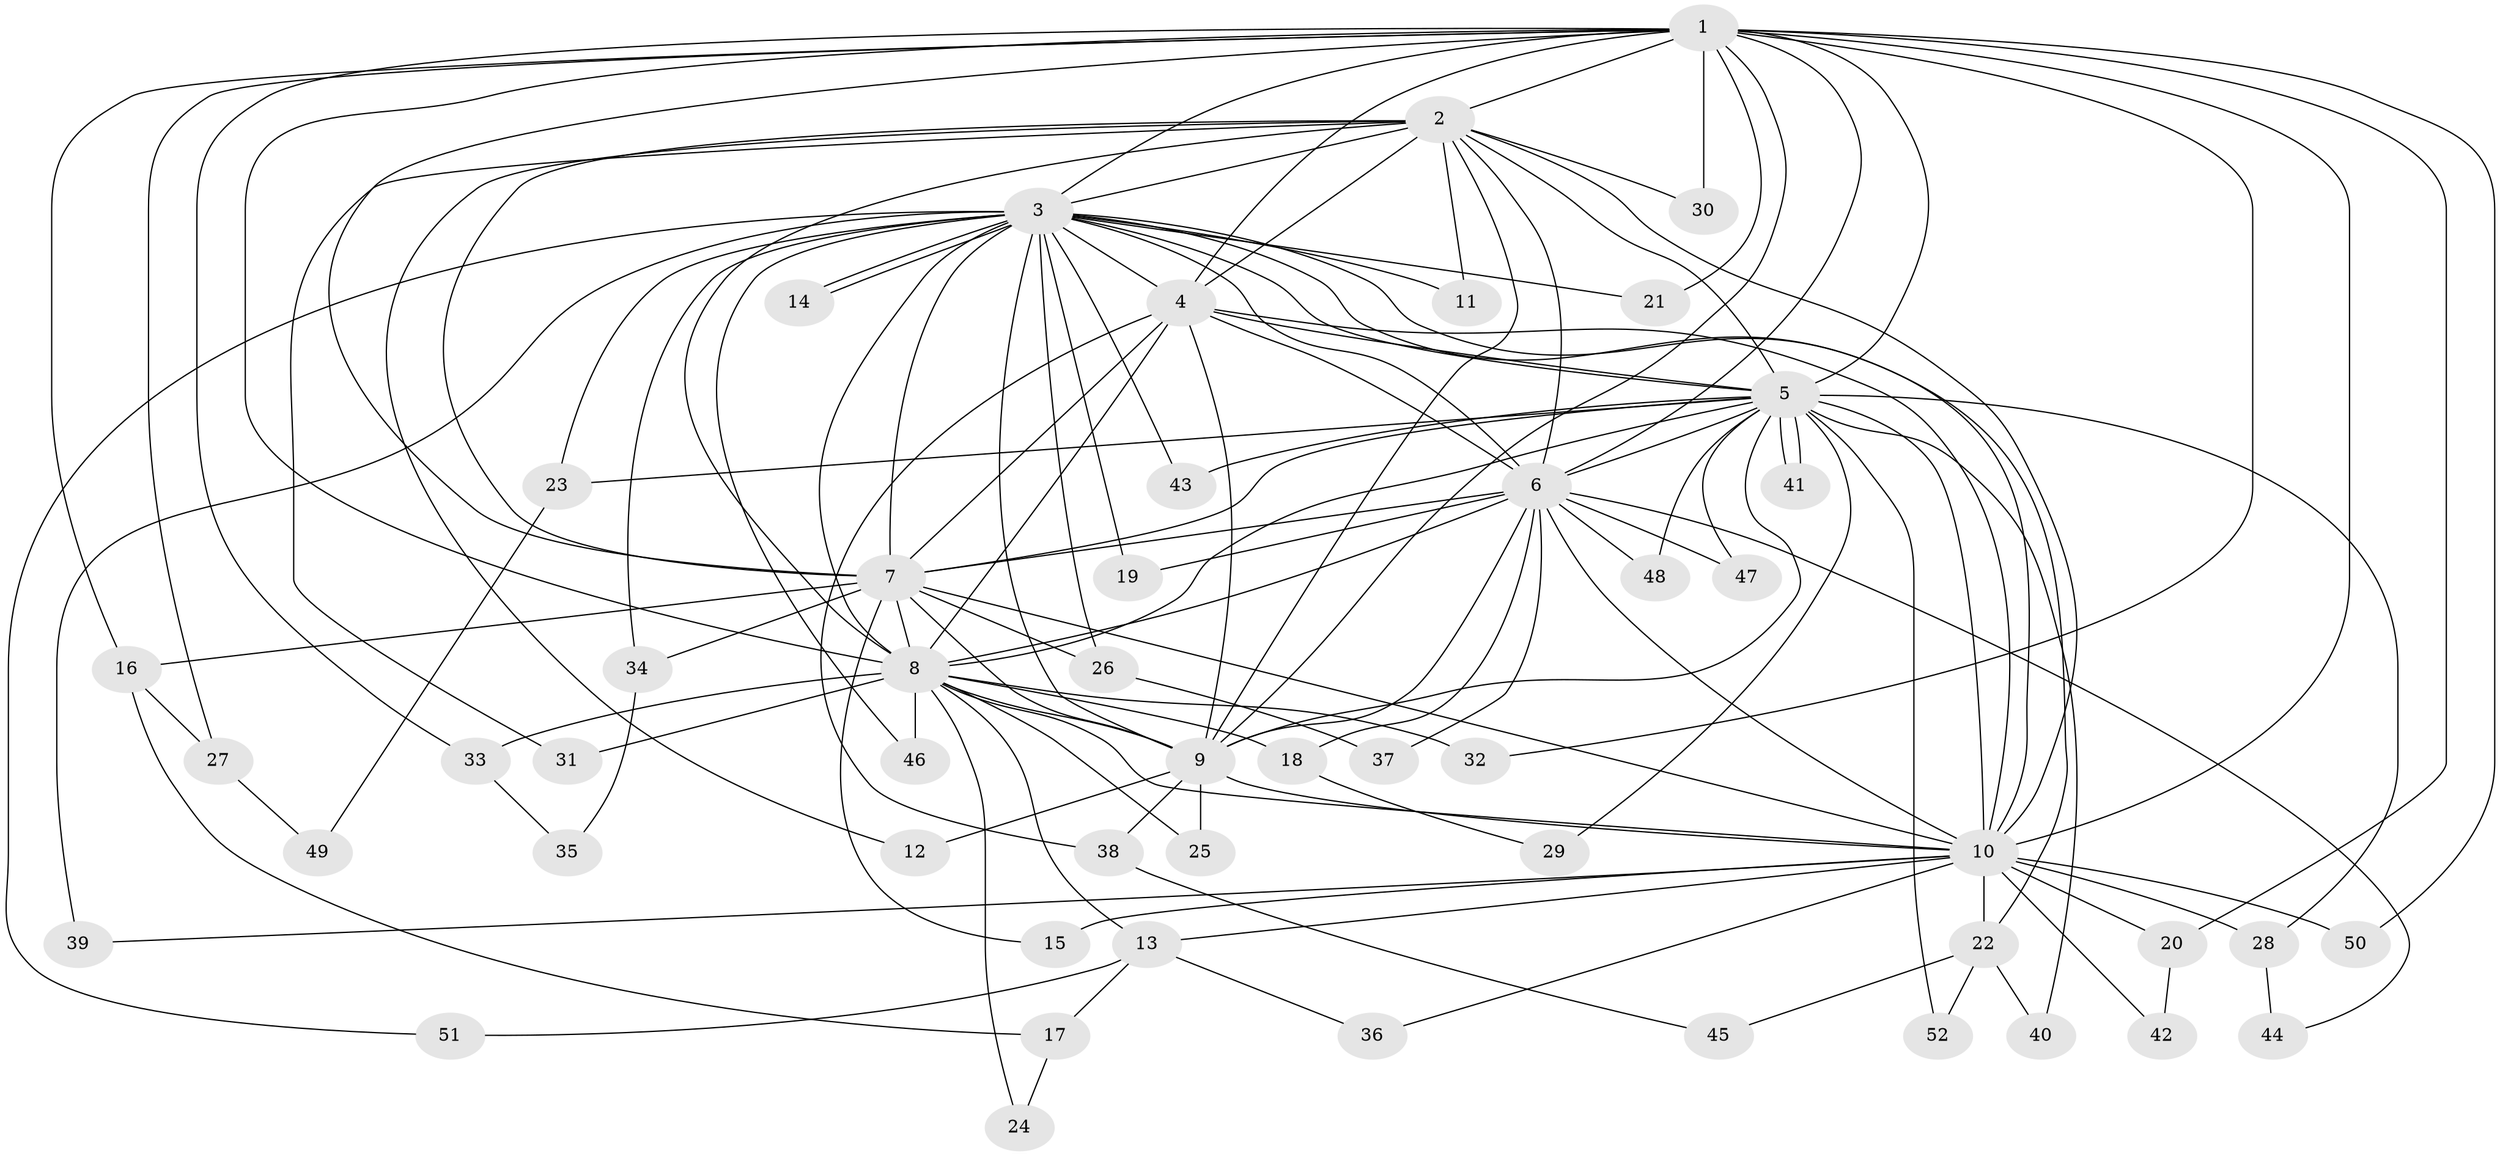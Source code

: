 // coarse degree distribution, {10: 0.1, 12: 0.1, 11: 0.05, 9: 0.1, 2: 0.35, 4: 0.05, 3: 0.25}
// Generated by graph-tools (version 1.1) at 2025/17/03/04/25 18:17:28]
// undirected, 52 vertices, 129 edges
graph export_dot {
graph [start="1"]
  node [color=gray90,style=filled];
  1;
  2;
  3;
  4;
  5;
  6;
  7;
  8;
  9;
  10;
  11;
  12;
  13;
  14;
  15;
  16;
  17;
  18;
  19;
  20;
  21;
  22;
  23;
  24;
  25;
  26;
  27;
  28;
  29;
  30;
  31;
  32;
  33;
  34;
  35;
  36;
  37;
  38;
  39;
  40;
  41;
  42;
  43;
  44;
  45;
  46;
  47;
  48;
  49;
  50;
  51;
  52;
  1 -- 2;
  1 -- 3;
  1 -- 4;
  1 -- 5;
  1 -- 6;
  1 -- 7;
  1 -- 8;
  1 -- 9;
  1 -- 10;
  1 -- 16;
  1 -- 20;
  1 -- 21;
  1 -- 27;
  1 -- 30;
  1 -- 32;
  1 -- 33;
  1 -- 50;
  2 -- 3;
  2 -- 4;
  2 -- 5;
  2 -- 6;
  2 -- 7;
  2 -- 8;
  2 -- 9;
  2 -- 10;
  2 -- 11;
  2 -- 12;
  2 -- 30;
  2 -- 31;
  3 -- 4;
  3 -- 5;
  3 -- 6;
  3 -- 7;
  3 -- 8;
  3 -- 9;
  3 -- 10;
  3 -- 11;
  3 -- 14;
  3 -- 14;
  3 -- 19;
  3 -- 21;
  3 -- 22;
  3 -- 23;
  3 -- 26;
  3 -- 34;
  3 -- 39;
  3 -- 43;
  3 -- 46;
  3 -- 51;
  4 -- 5;
  4 -- 6;
  4 -- 7;
  4 -- 8;
  4 -- 9;
  4 -- 10;
  4 -- 38;
  5 -- 6;
  5 -- 7;
  5 -- 8;
  5 -- 9;
  5 -- 10;
  5 -- 23;
  5 -- 28;
  5 -- 29;
  5 -- 40;
  5 -- 41;
  5 -- 41;
  5 -- 43;
  5 -- 47;
  5 -- 48;
  5 -- 52;
  6 -- 7;
  6 -- 8;
  6 -- 9;
  6 -- 10;
  6 -- 18;
  6 -- 19;
  6 -- 37;
  6 -- 44;
  6 -- 47;
  6 -- 48;
  7 -- 8;
  7 -- 9;
  7 -- 10;
  7 -- 15;
  7 -- 16;
  7 -- 26;
  7 -- 34;
  8 -- 9;
  8 -- 10;
  8 -- 13;
  8 -- 18;
  8 -- 24;
  8 -- 25;
  8 -- 31;
  8 -- 32;
  8 -- 33;
  8 -- 46;
  9 -- 10;
  9 -- 12;
  9 -- 25;
  9 -- 38;
  10 -- 13;
  10 -- 15;
  10 -- 20;
  10 -- 22;
  10 -- 28;
  10 -- 36;
  10 -- 39;
  10 -- 42;
  10 -- 50;
  13 -- 17;
  13 -- 36;
  13 -- 51;
  16 -- 17;
  16 -- 27;
  17 -- 24;
  18 -- 29;
  20 -- 42;
  22 -- 40;
  22 -- 45;
  22 -- 52;
  23 -- 49;
  26 -- 37;
  27 -- 49;
  28 -- 44;
  33 -- 35;
  34 -- 35;
  38 -- 45;
}
